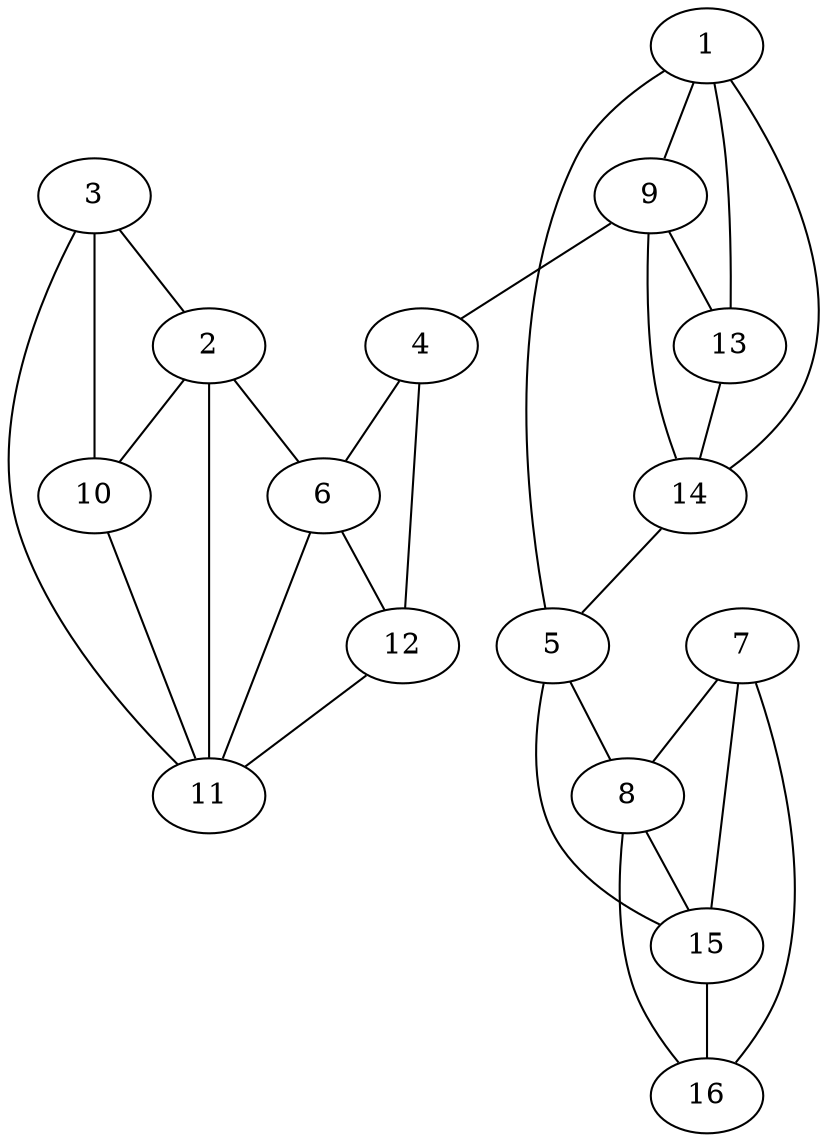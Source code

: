 graph pdb7pcy {
	1	 [aaLength=7,
		sequence=GVDADAI,
		type=0];
	9	 [aaLength=12,
		sequence=FPHNIVFDEDAV,
		type=1];
	1 -- 9	 [distance0="14.0",
		frequency=1,
		type0=3];
	13	 [aaLength=4,
		sequence=FDED,
		type=2];
	1 -- 13	 [distance0="8.0",
		frequency=1,
		type0=2];
	14	 [aaLength=4,
		sequence=VPAG,
		type=2];
	1 -- 14	 [distance0="3.0",
		frequency=1,
		type0=1];
	2	 [aaLength=6,
		sequence=DGSLAF,
		type=1];
	6	 [aaLength=5,
		sequence=PNNIT,
		type=1];
	2 -- 6	 [distance0="7.0",
		frequency=1,
		type0=3];
	10	 [aaLength=4,
		sequence=GGDD,
		type=2];
	2 -- 10	 [distance0="3.0",
		frequency=1,
		type0=1];
	11	 [aaLength=4,
		sequence=AFVP,
		type=2];
	2 -- 11	 [distance0="4.0",
		distance1="0.0",
		frequency=2,
		type0=2,
		type1=5];
	3	 [aaLength=7,
		sequence=AAIVKLG,
		type=1];
	3 -- 2	 [distance0="9.0",
		frequency=1,
		type0=2];
	3 -- 10	 [distance0="6.0",
		distance1="0.0",
		frequency=2,
		type0=1,
		type1=5];
	3 -- 11	 [distance0="13.0",
		frequency=1,
		type0=3];
	4	 [aaLength=8,
		sequence=GESIEFIN,
		type=1];
	4 -- 6	 [distance0="8.0",
		frequency=1,
		type0=2];
	12	 [aaLength=4,
		sequence=VGAG,
		type=2];
	4 -- 12	 [distance0="3.0",
		frequency=1,
		type0=1];
	5	 [aaLength=8,
		sequence=QTVVRKLT,
		type=1];
	5 -- 1	 [distance0="17.0",
		frequency=1,
		type0=2];
	8	 [aaLength=7,
		sequence=TYGVYCD,
		type=1];
	5 -- 8	 [distance0="11.0",
		distance1="0.0",
		frequency=2,
		type0=1,
		type1=4];
	15	 [aaLength=4,
		sequence=DPHS,
		type=2];
	5 -- 15	 [distance0="17.0",
		frequency=1,
		type0=3];
	6 -- 12	 [distance0="5.0",
		distance1="0.0",
		frequency=2,
		type0=2,
		type1=5];
	6 -- 11	 [distance0="3.0",
		frequency=1,
		type0=1];
	7	 [aaLength=8,
		sequence=KMTITVQ,
		type=1];
	7 -- 8	 [distance0="14.0",
		frequency=1,
		type0=3];
	7 -- 15	 [distance0="8.0",
		frequency=1,
		type0=2];
	16	 [aaLength=4,
		sequence=GAGM,
		type=2];
	7 -- 16	 [distance0="4.0",
		frequency=1,
		type0=1];
	8 -- 15	 [distance0="6.0",
		distance1="0.0",
		frequency=2,
		type0=1,
		type1=5];
	8 -- 16	 [distance0="10.0",
		frequency=1,
		type0=2];
	9 -- 4	 [distance0="11.0",
		frequency=1,
		type0=2];
	9 -- 13	 [distance0="6.0",
		distance1="0.0",
		frequency=2,
		type0=1,
		type1=5];
	9 -- 14	 [distance0="11.0",
		frequency=1,
		type0=3];
	10 -- 11	 [distance0="7.0",
		frequency=1,
		type0=3];
	12 -- 11	 [distance0="8.0",
		frequency=1,
		type0=3];
	13 -- 14	 [distance0="5.0",
		distance1="0.0",
		frequency=2,
		type0=1,
		type1=4];
	14 -- 5	 [distance0="0.0",
		frequency=1,
		type0=4];
	15 -- 16	 [distance0="4.0",
		distance1="0.0",
		frequency=2,
		type0=1,
		type1=5];
}
